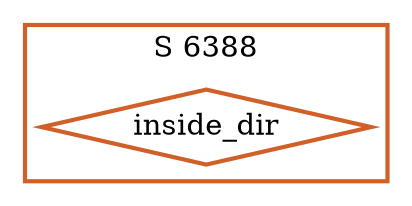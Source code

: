 digraph G {
  ratio=0.500000;
  "UV inside_dir (6388)" [shape=diamond, label="inside_dir", color="#D06028",
                          style=bold];
  
  subgraph cluster_6388 { label="S 6388";
    color="#D06028";
    style=bold;
    "UV inside_dir (6388)"; };
  
  
  }